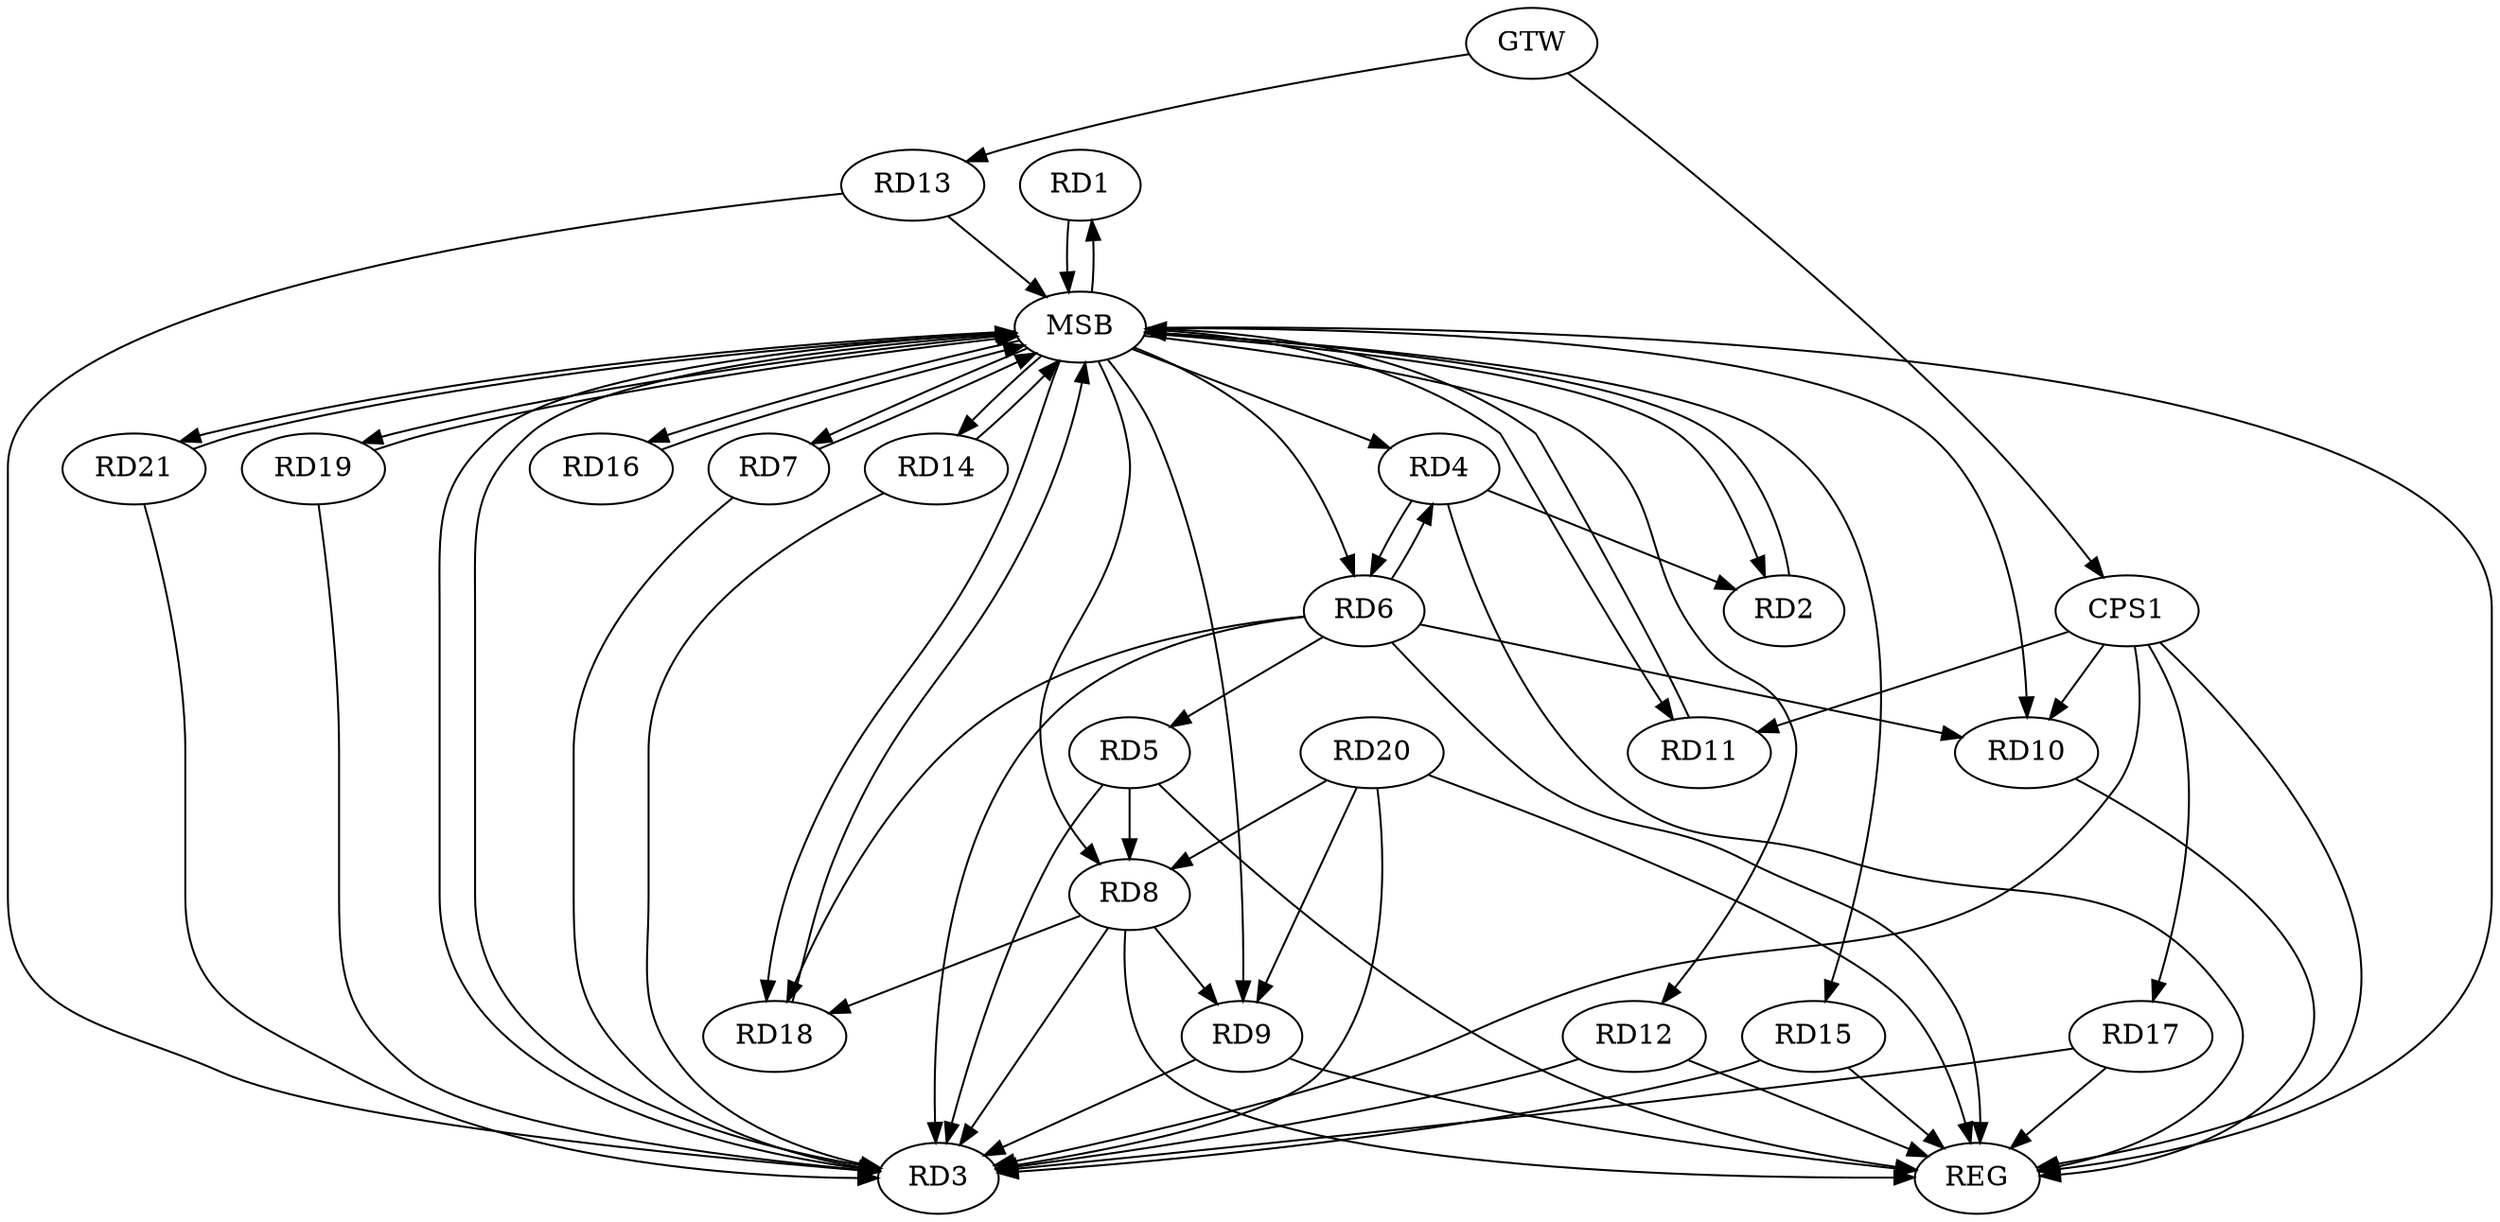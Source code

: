 strict digraph G {
  RD1 [ label="RD1" ];
  RD2 [ label="RD2" ];
  RD3 [ label="RD3" ];
  RD4 [ label="RD4" ];
  RD5 [ label="RD5" ];
  RD6 [ label="RD6" ];
  RD7 [ label="RD7" ];
  RD8 [ label="RD8" ];
  RD9 [ label="RD9" ];
  RD10 [ label="RD10" ];
  RD11 [ label="RD11" ];
  RD12 [ label="RD12" ];
  RD13 [ label="RD13" ];
  RD14 [ label="RD14" ];
  RD15 [ label="RD15" ];
  RD16 [ label="RD16" ];
  RD17 [ label="RD17" ];
  RD18 [ label="RD18" ];
  RD19 [ label="RD19" ];
  RD20 [ label="RD20" ];
  RD21 [ label="RD21" ];
  CPS1 [ label="CPS1" ];
  GTW [ label="GTW" ];
  REG [ label="REG" ];
  MSB [ label="MSB" ];
  RD4 -> RD2;
  RD5 -> RD3;
  RD12 -> RD3;
  RD4 -> RD6;
  RD6 -> RD4;
  RD6 -> RD5;
  RD5 -> RD8;
  RD6 -> RD10;
  RD6 -> RD18;
  RD8 -> RD9;
  RD8 -> RD18;
  RD20 -> RD8;
  RD20 -> RD9;
  CPS1 -> RD3;
  CPS1 -> RD10;
  CPS1 -> RD11;
  CPS1 -> RD17;
  GTW -> RD13;
  GTW -> CPS1;
  RD4 -> REG;
  RD5 -> REG;
  RD6 -> REG;
  RD8 -> REG;
  RD9 -> REG;
  RD10 -> REG;
  RD12 -> REG;
  RD15 -> REG;
  RD17 -> REG;
  RD20 -> REG;
  CPS1 -> REG;
  RD1 -> MSB;
  MSB -> RD6;
  MSB -> RD21;
  MSB -> REG;
  RD2 -> MSB;
  MSB -> RD3;
  RD3 -> MSB;
  RD7 -> MSB;
  MSB -> RD8;
  MSB -> RD10;
  MSB -> RD11;
  MSB -> RD16;
  RD11 -> MSB;
  RD13 -> MSB;
  MSB -> RD2;
  MSB -> RD4;
  RD14 -> MSB;
  RD16 -> MSB;
  MSB -> RD1;
  MSB -> RD12;
  MSB -> RD14;
  MSB -> RD18;
  MSB -> RD19;
  RD18 -> MSB;
  MSB -> RD15;
  RD19 -> MSB;
  MSB -> RD7;
  RD21 -> MSB;
  MSB -> RD9;
  RD17 -> RD3;
  RD9 -> RD3;
  RD14 -> RD3;
  RD21 -> RD3;
  RD15 -> RD3;
  RD8 -> RD3;
  RD6 -> RD3;
  RD20 -> RD3;
  RD13 -> RD3;
  RD19 -> RD3;
  RD7 -> RD3;
}
